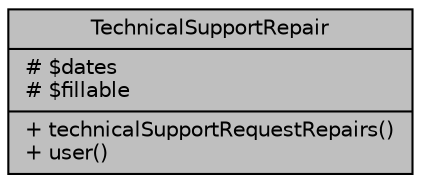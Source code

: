 digraph "TechnicalSupportRepair"
{
 // LATEX_PDF_SIZE
  bgcolor="transparent";
  edge [fontname="Helvetica",fontsize="10",labelfontname="Helvetica",labelfontsize="10"];
  node [fontname="Helvetica",fontsize="10",shape=record];
  Node1 [label="{TechnicalSupportRepair\n|# $dates\l# $fillable\l|+ technicalSupportRequestRepairs()\l+ user()\l}",height=0.2,width=0.4,color="black", fillcolor="grey75", style="filled", fontcolor="black",tooltip="Datos de las reparaciones registradas."];
}
